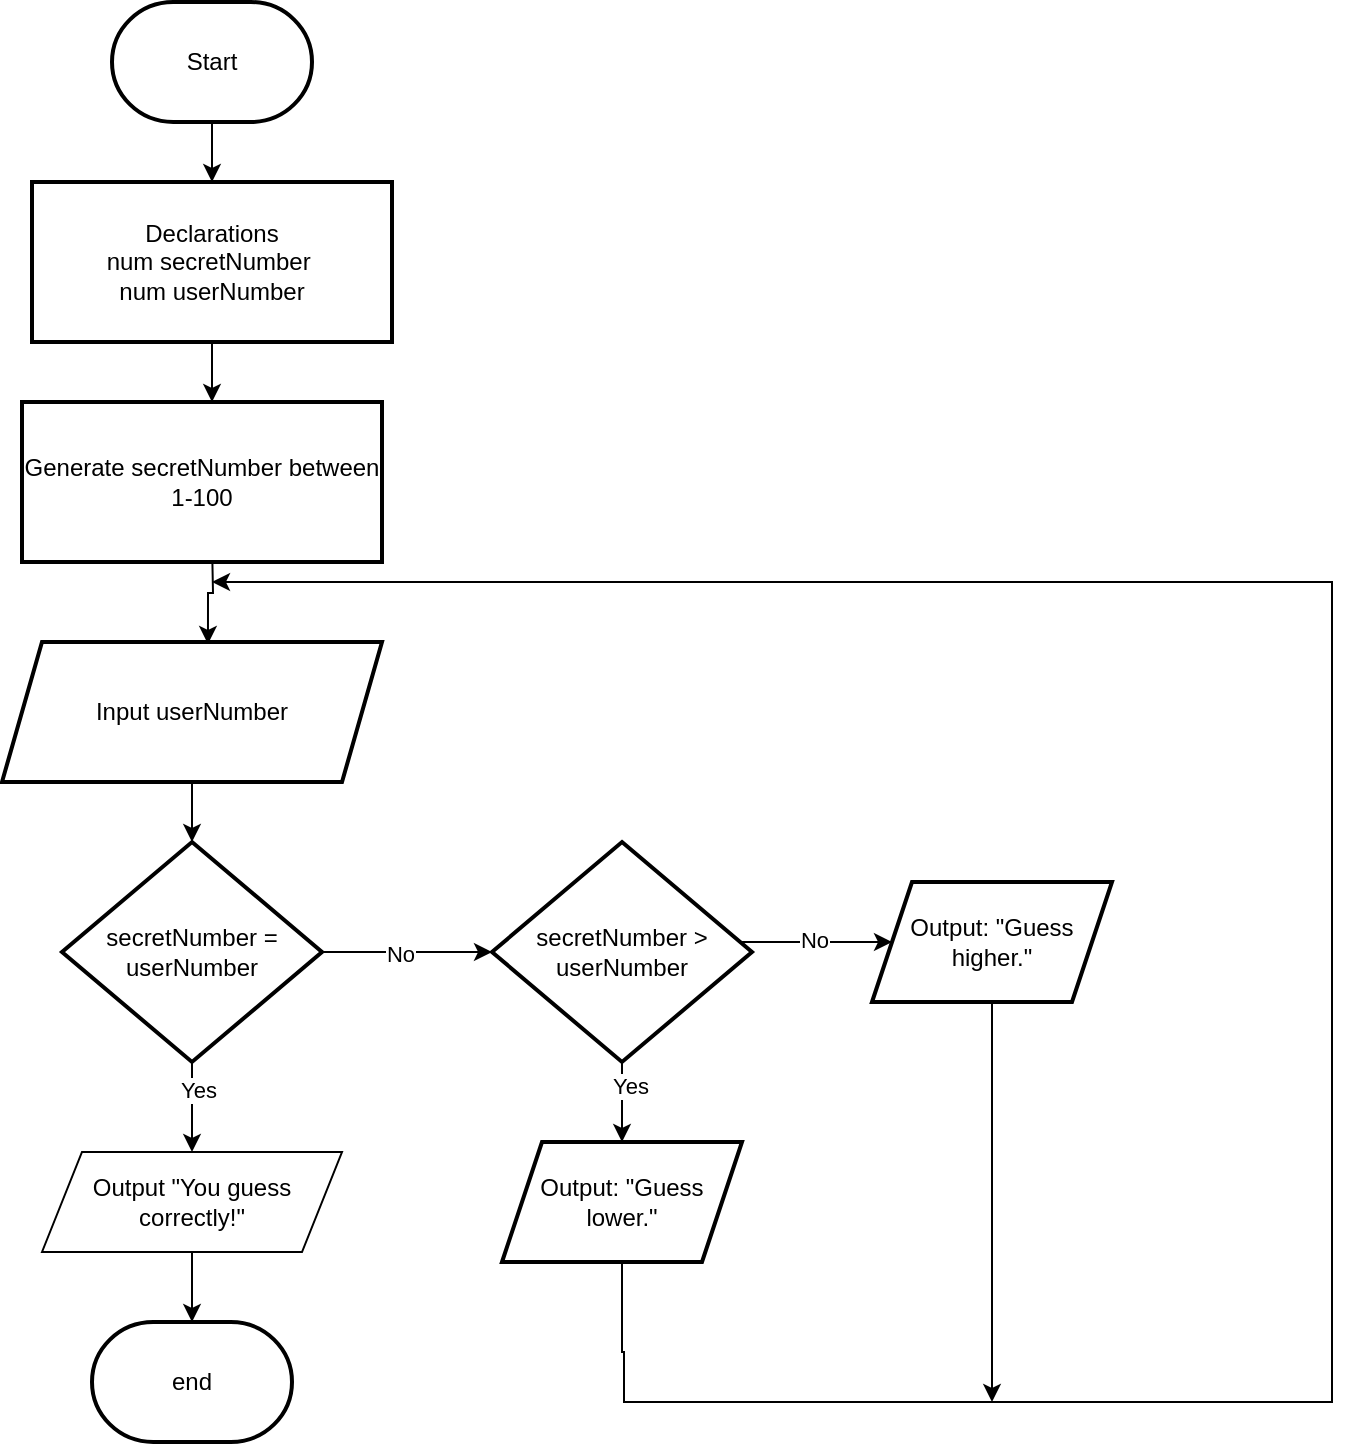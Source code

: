 <mxfile version="26.0.7">
  <diagram id="C5RBs43oDa-KdzZeNtuy" name="Page-1">
    <mxGraphModel dx="1434" dy="836" grid="1" gridSize="10" guides="1" tooltips="1" connect="1" arrows="1" fold="1" page="1" pageScale="1" pageWidth="827" pageHeight="1169" math="0" shadow="0">
      <root>
        <mxCell id="WIyWlLk6GJQsqaUBKTNV-0" />
        <mxCell id="WIyWlLk6GJQsqaUBKTNV-1" parent="WIyWlLk6GJQsqaUBKTNV-0" />
        <mxCell id="GgA6xW69Z9e0CshWcsCM-2" value="" style="edgeStyle=orthogonalEdgeStyle;rounded=0;orthogonalLoop=1;jettySize=auto;html=1;" edge="1" parent="WIyWlLk6GJQsqaUBKTNV-1" source="GgA6xW69Z9e0CshWcsCM-0" target="GgA6xW69Z9e0CshWcsCM-1">
          <mxGeometry relative="1" as="geometry" />
        </mxCell>
        <mxCell id="GgA6xW69Z9e0CshWcsCM-0" value="Start" style="strokeWidth=2;html=1;shape=mxgraph.flowchart.terminator;whiteSpace=wrap;" vertex="1" parent="WIyWlLk6GJQsqaUBKTNV-1">
          <mxGeometry x="140" y="10" width="100" height="60" as="geometry" />
        </mxCell>
        <mxCell id="GgA6xW69Z9e0CshWcsCM-4" value="" style="edgeStyle=orthogonalEdgeStyle;rounded=0;orthogonalLoop=1;jettySize=auto;html=1;" edge="1" parent="WIyWlLk6GJQsqaUBKTNV-1" source="GgA6xW69Z9e0CshWcsCM-1">
          <mxGeometry relative="1" as="geometry">
            <mxPoint x="190" y="210" as="targetPoint" />
          </mxGeometry>
        </mxCell>
        <mxCell id="GgA6xW69Z9e0CshWcsCM-1" value="Declarations&lt;div&gt;num secretNumber&amp;nbsp;&lt;/div&gt;&lt;div&gt;num userNumber&lt;/div&gt;" style="whiteSpace=wrap;html=1;strokeWidth=2;" vertex="1" parent="WIyWlLk6GJQsqaUBKTNV-1">
          <mxGeometry x="100" y="100" width="180" height="80" as="geometry" />
        </mxCell>
        <mxCell id="GgA6xW69Z9e0CshWcsCM-6" value="" style="edgeStyle=orthogonalEdgeStyle;rounded=0;orthogonalLoop=1;jettySize=auto;html=1;entryX=0.542;entryY=0.014;entryDx=0;entryDy=0;entryPerimeter=0;" edge="1" parent="WIyWlLk6GJQsqaUBKTNV-1" target="GgA6xW69Z9e0CshWcsCM-7">
          <mxGeometry relative="1" as="geometry">
            <mxPoint x="190" y="280" as="sourcePoint" />
            <mxPoint x="190" y="310" as="targetPoint" />
          </mxGeometry>
        </mxCell>
        <mxCell id="GgA6xW69Z9e0CshWcsCM-8" value="" style="edgeStyle=orthogonalEdgeStyle;rounded=0;orthogonalLoop=1;jettySize=auto;html=1;" edge="1" parent="WIyWlLk6GJQsqaUBKTNV-1" target="GgA6xW69Z9e0CshWcsCM-7">
          <mxGeometry relative="1" as="geometry">
            <mxPoint x="190" y="370" as="sourcePoint" />
          </mxGeometry>
        </mxCell>
        <mxCell id="GgA6xW69Z9e0CshWcsCM-10" value="" style="edgeStyle=orthogonalEdgeStyle;rounded=0;orthogonalLoop=1;jettySize=auto;html=1;" edge="1" parent="WIyWlLk6GJQsqaUBKTNV-1" source="GgA6xW69Z9e0CshWcsCM-7" target="GgA6xW69Z9e0CshWcsCM-9">
          <mxGeometry relative="1" as="geometry" />
        </mxCell>
        <mxCell id="GgA6xW69Z9e0CshWcsCM-7" value="Input userNumber" style="shape=parallelogram;perimeter=parallelogramPerimeter;whiteSpace=wrap;html=1;fixedSize=1;strokeWidth=2;" vertex="1" parent="WIyWlLk6GJQsqaUBKTNV-1">
          <mxGeometry x="85" y="330" width="190" height="70" as="geometry" />
        </mxCell>
        <mxCell id="GgA6xW69Z9e0CshWcsCM-37" value="" style="edgeStyle=orthogonalEdgeStyle;rounded=0;orthogonalLoop=1;jettySize=auto;html=1;" edge="1" parent="WIyWlLk6GJQsqaUBKTNV-1" source="GgA6xW69Z9e0CshWcsCM-9" target="GgA6xW69Z9e0CshWcsCM-35">
          <mxGeometry relative="1" as="geometry" />
        </mxCell>
        <mxCell id="GgA6xW69Z9e0CshWcsCM-41" value="Yes" style="edgeLabel;html=1;align=center;verticalAlign=middle;resizable=0;points=[];" vertex="1" connectable="0" parent="GgA6xW69Z9e0CshWcsCM-37">
          <mxGeometry x="-0.4" y="3" relative="1" as="geometry">
            <mxPoint as="offset" />
          </mxGeometry>
        </mxCell>
        <mxCell id="GgA6xW69Z9e0CshWcsCM-42" style="edgeStyle=orthogonalEdgeStyle;rounded=0;orthogonalLoop=1;jettySize=auto;html=1;exitX=1;exitY=0.5;exitDx=0;exitDy=0;entryX=0;entryY=0.5;entryDx=0;entryDy=0;" edge="1" parent="WIyWlLk6GJQsqaUBKTNV-1" source="GgA6xW69Z9e0CshWcsCM-9" target="GgA6xW69Z9e0CshWcsCM-11">
          <mxGeometry relative="1" as="geometry" />
        </mxCell>
        <mxCell id="GgA6xW69Z9e0CshWcsCM-43" value="No" style="edgeLabel;html=1;align=center;verticalAlign=middle;resizable=0;points=[];" vertex="1" connectable="0" parent="GgA6xW69Z9e0CshWcsCM-42">
          <mxGeometry x="-0.1" y="-1" relative="1" as="geometry">
            <mxPoint as="offset" />
          </mxGeometry>
        </mxCell>
        <mxCell id="GgA6xW69Z9e0CshWcsCM-9" value="secretNumber = userNumber" style="rhombus;whiteSpace=wrap;html=1;strokeWidth=2;" vertex="1" parent="WIyWlLk6GJQsqaUBKTNV-1">
          <mxGeometry x="115" y="430" width="130" height="110" as="geometry" />
        </mxCell>
        <mxCell id="GgA6xW69Z9e0CshWcsCM-14" value="" style="edgeStyle=orthogonalEdgeStyle;rounded=0;orthogonalLoop=1;jettySize=auto;html=1;" edge="1" parent="WIyWlLk6GJQsqaUBKTNV-1" source="GgA6xW69Z9e0CshWcsCM-11">
          <mxGeometry relative="1" as="geometry">
            <mxPoint x="530" y="480" as="targetPoint" />
            <Array as="points">
              <mxPoint x="480" y="480" />
              <mxPoint x="480" y="480" />
            </Array>
          </mxGeometry>
        </mxCell>
        <mxCell id="GgA6xW69Z9e0CshWcsCM-44" value="No" style="edgeLabel;html=1;align=center;verticalAlign=middle;resizable=0;points=[];" vertex="1" connectable="0" parent="GgA6xW69Z9e0CshWcsCM-14">
          <mxGeometry x="-0.028" y="1" relative="1" as="geometry">
            <mxPoint as="offset" />
          </mxGeometry>
        </mxCell>
        <mxCell id="GgA6xW69Z9e0CshWcsCM-45" style="edgeStyle=orthogonalEdgeStyle;rounded=0;orthogonalLoop=1;jettySize=auto;html=1;exitX=0.5;exitY=1;exitDx=0;exitDy=0;" edge="1" parent="WIyWlLk6GJQsqaUBKTNV-1" source="GgA6xW69Z9e0CshWcsCM-11" target="GgA6xW69Z9e0CshWcsCM-19">
          <mxGeometry relative="1" as="geometry" />
        </mxCell>
        <mxCell id="GgA6xW69Z9e0CshWcsCM-46" value="Yes" style="edgeLabel;html=1;align=center;verticalAlign=middle;resizable=0;points=[];" vertex="1" connectable="0" parent="GgA6xW69Z9e0CshWcsCM-45">
          <mxGeometry x="-0.4" y="4" relative="1" as="geometry">
            <mxPoint as="offset" />
          </mxGeometry>
        </mxCell>
        <mxCell id="GgA6xW69Z9e0CshWcsCM-11" value="secretNumber &amp;gt; userNumber" style="rhombus;whiteSpace=wrap;html=1;strokeWidth=2;" vertex="1" parent="WIyWlLk6GJQsqaUBKTNV-1">
          <mxGeometry x="330" y="430" width="130" height="110" as="geometry" />
        </mxCell>
        <mxCell id="GgA6xW69Z9e0CshWcsCM-49" style="edgeStyle=orthogonalEdgeStyle;rounded=0;orthogonalLoop=1;jettySize=auto;html=1;exitX=0.5;exitY=1;exitDx=0;exitDy=0;" edge="1" parent="WIyWlLk6GJQsqaUBKTNV-1" source="GgA6xW69Z9e0CshWcsCM-19">
          <mxGeometry relative="1" as="geometry">
            <mxPoint x="190" y="300" as="targetPoint" />
            <mxPoint x="395" y="650" as="sourcePoint" />
            <Array as="points">
              <mxPoint x="395" y="685" />
              <mxPoint x="396" y="685" />
              <mxPoint x="396" y="710" />
              <mxPoint x="750" y="710" />
              <mxPoint x="750" y="300" />
            </Array>
          </mxGeometry>
        </mxCell>
        <mxCell id="GgA6xW69Z9e0CshWcsCM-19" value="Output: &quot;Guess lower.&quot;" style="shape=parallelogram;perimeter=parallelogramPerimeter;whiteSpace=wrap;html=1;fixedSize=1;strokeWidth=2;" vertex="1" parent="WIyWlLk6GJQsqaUBKTNV-1">
          <mxGeometry x="335" y="580" width="120" height="60" as="geometry" />
        </mxCell>
        <mxCell id="GgA6xW69Z9e0CshWcsCM-21" value="end" style="strokeWidth=2;html=1;shape=mxgraph.flowchart.terminator;whiteSpace=wrap;rotation=0;" vertex="1" parent="WIyWlLk6GJQsqaUBKTNV-1">
          <mxGeometry x="130" y="670" width="100" height="60" as="geometry" />
        </mxCell>
        <mxCell id="GgA6xW69Z9e0CshWcsCM-38" value="" style="edgeStyle=orthogonalEdgeStyle;rounded=0;orthogonalLoop=1;jettySize=auto;html=1;" edge="1" parent="WIyWlLk6GJQsqaUBKTNV-1" source="GgA6xW69Z9e0CshWcsCM-35" target="GgA6xW69Z9e0CshWcsCM-21">
          <mxGeometry relative="1" as="geometry" />
        </mxCell>
        <mxCell id="GgA6xW69Z9e0CshWcsCM-35" value="Output &quot;You guess correctly!&quot;" style="shape=parallelogram;perimeter=parallelogramPerimeter;whiteSpace=wrap;html=1;fixedSize=1;" vertex="1" parent="WIyWlLk6GJQsqaUBKTNV-1">
          <mxGeometry x="105" y="585" width="150" height="50" as="geometry" />
        </mxCell>
        <mxCell id="GgA6xW69Z9e0CshWcsCM-48" style="edgeStyle=orthogonalEdgeStyle;rounded=0;orthogonalLoop=1;jettySize=auto;html=1;exitX=0.5;exitY=1;exitDx=0;exitDy=0;" edge="1" parent="WIyWlLk6GJQsqaUBKTNV-1" source="GgA6xW69Z9e0CshWcsCM-39">
          <mxGeometry relative="1" as="geometry">
            <mxPoint x="580" y="710" as="targetPoint" />
          </mxGeometry>
        </mxCell>
        <mxCell id="GgA6xW69Z9e0CshWcsCM-39" value="Output: &quot;Guess higher.&quot;" style="shape=parallelogram;perimeter=parallelogramPerimeter;whiteSpace=wrap;html=1;fixedSize=1;strokeWidth=2;" vertex="1" parent="WIyWlLk6GJQsqaUBKTNV-1">
          <mxGeometry x="520" y="450" width="120" height="60" as="geometry" />
        </mxCell>
        <mxCell id="GgA6xW69Z9e0CshWcsCM-51" value="Generate secretNumber between 1-100" style="whiteSpace=wrap;html=1;strokeWidth=2;" vertex="1" parent="WIyWlLk6GJQsqaUBKTNV-1">
          <mxGeometry x="95" y="210" width="180" height="80" as="geometry" />
        </mxCell>
      </root>
    </mxGraphModel>
  </diagram>
</mxfile>
